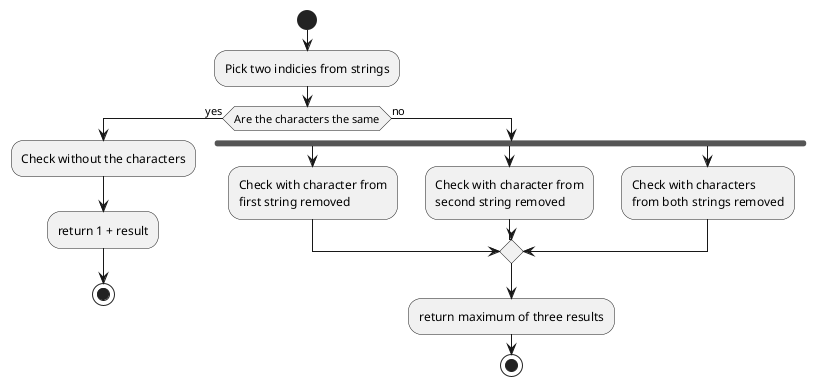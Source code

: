@startuml
start

:Pick two indicies from strings;

if (Are the characters the same) then (yes)
   :Check without the characters;
   :return 1 + result;
   stop
else (no)
   fork
     :Check with character from
     first string removed;
   fork again
     :Check with character from
     second string removed;
   fork again
     :Check with characters
     from both strings removed;
   endmerge
   :return maximum of three results;
   stop
endif

@enduml
